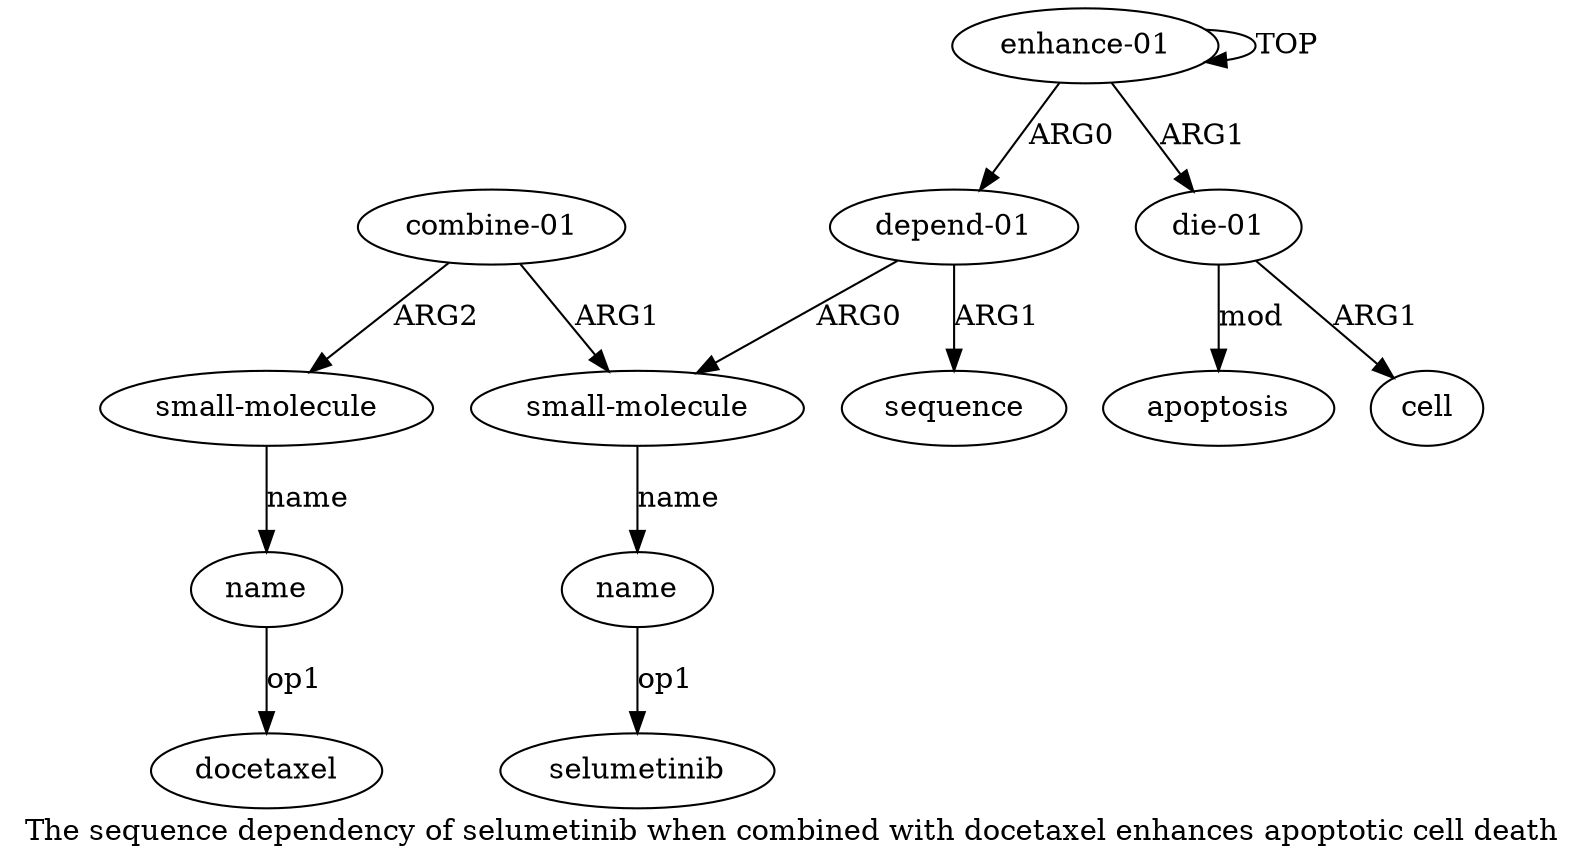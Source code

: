 digraph  {
	graph [label="The sequence dependency of selumetinib when combined with docetaxel enhances apoptotic cell death"];
	node [label="\N"];
	"a6 docetaxel"	 [color=black,
		gold_ind=-1,
		gold_label=docetaxel,
		label=docetaxel,
		test_ind=-1,
		test_label=docetaxel];
	a10	 [color=black,
		gold_ind=10,
		gold_label=apoptosis,
		label=apoptosis,
		test_ind=10,
		test_label=apoptosis];
	a1	 [color=black,
		gold_ind=1,
		gold_label="depend-01",
		label="depend-01",
		test_ind=1,
		test_label="depend-01"];
	a2	 [color=black,
		gold_ind=2,
		gold_label="small-molecule",
		label="small-molecule",
		test_ind=2,
		test_label="small-molecule"];
	a1 -> a2 [key=0,
	color=black,
	gold_label=ARG0,
	label=ARG0,
	test_label=ARG0];
a7 [color=black,
	gold_ind=7,
	gold_label=sequence,
	label=sequence,
	test_ind=7,
	test_label=sequence];
a1 -> a7 [key=0,
color=black,
gold_label=ARG1,
label=ARG1,
test_label=ARG1];
a0 [color=black,
gold_ind=0,
gold_label="enhance-01",
label="enhance-01",
test_ind=0,
test_label="enhance-01"];
a0 -> a1 [key=0,
color=black,
gold_label=ARG0,
label=ARG0,
test_label=ARG0];
a0 -> a0 [key=0,
color=black,
gold_label=TOP,
label=TOP,
test_label=TOP];
a8 [color=black,
gold_ind=8,
gold_label="die-01",
label="die-01",
test_ind=8,
test_label="die-01"];
a0 -> a8 [key=0,
color=black,
gold_label=ARG1,
label=ARG1,
test_label=ARG1];
a3 [color=black,
gold_ind=3,
gold_label=name,
label=name,
test_ind=3,
test_label=name];
"a3 selumetinib" [color=black,
gold_ind=-1,
gold_label=selumetinib,
label=selumetinib,
test_ind=-1,
test_label=selumetinib];
a3 -> "a3 selumetinib" [key=0,
color=black,
gold_label=op1,
label=op1,
test_label=op1];
a2 -> a3 [key=0,
color=black,
gold_label=name,
label=name,
test_label=name];
a5 [color=black,
gold_ind=5,
gold_label="small-molecule",
label="small-molecule",
test_ind=5,
test_label="small-molecule"];
a6 [color=black,
gold_ind=6,
gold_label=name,
label=name,
test_ind=6,
test_label=name];
a5 -> a6 [key=0,
color=black,
gold_label=name,
label=name,
test_label=name];
a4 [color=black,
gold_ind=4,
gold_label="combine-01",
label="combine-01",
test_ind=4,
test_label="combine-01"];
a4 -> a2 [key=0,
color=black,
gold_label=ARG1,
label=ARG1,
test_label=ARG1];
a4 -> a5 [key=0,
color=black,
gold_label=ARG2,
label=ARG2,
test_label=ARG2];
a6 -> "a6 docetaxel" [key=0,
color=black,
gold_label=op1,
label=op1,
test_label=op1];
a9 [color=black,
gold_ind=9,
gold_label=cell,
label=cell,
test_ind=9,
test_label=cell];
a8 -> a10 [key=0,
color=black,
gold_label=mod,
label=mod,
test_label=mod];
a8 -> a9 [key=0,
color=black,
gold_label=ARG1,
label=ARG1,
test_label=ARG1];
}
